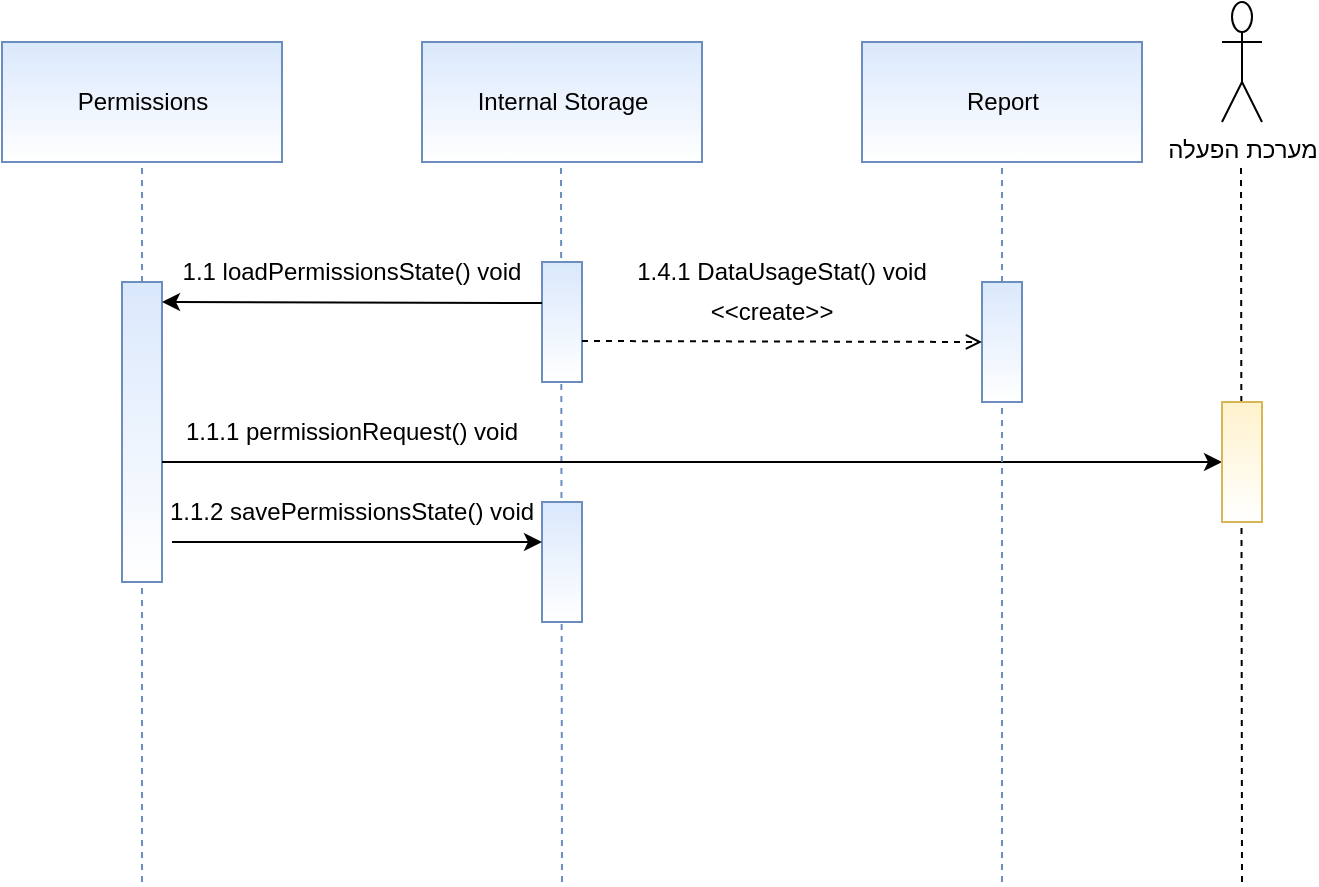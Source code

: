 <mxfile version="16.5.1" type="device"><diagram id="5tRhuL5AFnHsnhjPyixd" name="Page-1"><mxGraphModel dx="1038" dy="649" grid="1" gridSize="10" guides="1" tooltips="1" connect="1" arrows="1" fold="1" page="1" pageScale="1" pageWidth="850" pageHeight="1100" math="0" shadow="0"><root><mxCell id="0"/><mxCell id="1" parent="0"/><mxCell id="jMo0itdC5E_4t-8wCf8_-5" value="Permissions" style="html=1;dropTarget=0;fillColor=#dae8fc;strokeColor=#6c8ebf;gradientColor=#ffffff;" parent="1" vertex="1"><mxGeometry x="70" y="80" width="140" height="60" as="geometry"/></mxCell><mxCell id="jMo0itdC5E_4t-8wCf8_-6" value="Internal Storage" style="html=1;dropTarget=0;fillColor=#dae8fc;strokeColor=#6c8ebf;gradientColor=#ffffff;" parent="1" vertex="1"><mxGeometry x="280" y="80" width="140" height="60" as="geometry"/></mxCell><mxCell id="jMo0itdC5E_4t-8wCf8_-7" value="" style="endArrow=none;dashed=1;html=1;rounded=0;entryX=0.5;entryY=1;entryDx=0;entryDy=0;fillColor=#dae8fc;strokeColor=#6c8ebf;startArrow=none;" parent="1" source="jMo0itdC5E_4t-8wCf8_-16" target="jMo0itdC5E_4t-8wCf8_-5" edge="1"><mxGeometry width="50" height="50" relative="1" as="geometry"><mxPoint x="140" y="681.6" as="sourcePoint"/><mxPoint x="130" y="300" as="targetPoint"/></mxGeometry></mxCell><mxCell id="jMo0itdC5E_4t-8wCf8_-8" value="" style="endArrow=none;dashed=1;html=1;rounded=0;entryX=0.5;entryY=1;entryDx=0;entryDy=0;fillColor=#dae8fc;strokeColor=#6c8ebf;" parent="1" edge="1"><mxGeometry width="50" height="50" relative="1" as="geometry"><mxPoint x="350" y="500" as="sourcePoint"/><mxPoint x="349.5" y="140" as="targetPoint"/></mxGeometry></mxCell><mxCell id="jMo0itdC5E_4t-8wCf8_-16" value="" style="rounded=0;whiteSpace=wrap;html=1;fillColor=#dae8fc;strokeColor=#6c8ebf;gradientColor=#ffffff;" parent="1" vertex="1"><mxGeometry x="130" y="200" width="20" height="150" as="geometry"/></mxCell><mxCell id="jMo0itdC5E_4t-8wCf8_-19" value="" style="endArrow=none;dashed=1;html=1;rounded=0;entryX=0.5;entryY=1;entryDx=0;entryDy=0;fillColor=#dae8fc;strokeColor=#6c8ebf;" parent="1" target="jMo0itdC5E_4t-8wCf8_-16" edge="1"><mxGeometry width="50" height="50" relative="1" as="geometry"><mxPoint x="140" y="500" as="sourcePoint"/><mxPoint x="140" y="140" as="targetPoint"/></mxGeometry></mxCell><mxCell id="jMo0itdC5E_4t-8wCf8_-20" value="" style="rounded=0;whiteSpace=wrap;html=1;fillColor=#dae8fc;strokeColor=#6c8ebf;gradientColor=#ffffff;" parent="1" vertex="1"><mxGeometry x="340" y="190" width="20" height="60" as="geometry"/></mxCell><mxCell id="jMo0itdC5E_4t-8wCf8_-21" value="" style="endArrow=classic;html=1;rounded=0;strokeColor=#000000;" parent="1" edge="1"><mxGeometry width="50" height="50" relative="1" as="geometry"><mxPoint x="340" y="210.5" as="sourcePoint"/><mxPoint x="150" y="210" as="targetPoint"/></mxGeometry></mxCell><mxCell id="jMo0itdC5E_4t-8wCf8_-22" value="1.1 loadPermissionsState() void" style="text;html=1;strokeColor=none;fillColor=none;align=center;verticalAlign=middle;whiteSpace=wrap;rounded=0;" parent="1" vertex="1"><mxGeometry x="150" y="180" width="190" height="30" as="geometry"/></mxCell><mxCell id="jMo0itdC5E_4t-8wCf8_-26" value="" style="rounded=0;whiteSpace=wrap;html=1;fillColor=#dae8fc;strokeColor=#6c8ebf;gradientColor=#ffffff;" parent="1" vertex="1"><mxGeometry x="340" y="310" width="20" height="60" as="geometry"/></mxCell><mxCell id="jMo0itdC5E_4t-8wCf8_-28" value="" style="endArrow=classic;html=1;rounded=0;strokeColor=#000000;exitX=1;exitY=0.25;exitDx=0;exitDy=0;entryX=1;entryY=1;entryDx=0;entryDy=0;" parent="1" target="jMo0itdC5E_4t-8wCf8_-29" edge="1"><mxGeometry width="50" height="50" relative="1" as="geometry"><mxPoint x="155" y="330" as="sourcePoint"/><mxPoint x="355" y="330" as="targetPoint"/></mxGeometry></mxCell><mxCell id="jMo0itdC5E_4t-8wCf8_-29" value="1.1.2 savePermissionsState() void" style="text;html=1;strokeColor=none;fillColor=none;align=center;verticalAlign=middle;whiteSpace=wrap;rounded=0;" parent="1" vertex="1"><mxGeometry x="150" y="300" width="190" height="30" as="geometry"/></mxCell><mxCell id="jMo0itdC5E_4t-8wCf8_-30" value="מערכת הפעלה" style="shape=umlActor;verticalLabelPosition=bottom;verticalAlign=top;html=1;outlineConnect=0;gradientColor=#ffffff;" parent="1" vertex="1"><mxGeometry x="680" y="60" width="20" height="60" as="geometry"/></mxCell><mxCell id="jMo0itdC5E_4t-8wCf8_-31" value="" style="endArrow=none;dashed=1;html=1;rounded=0;entryX=0.5;entryY=1;entryDx=0;entryDy=0;fillColor=#dae8fc;strokeColor=#000000;" parent="1" edge="1"><mxGeometry width="50" height="50" relative="1" as="geometry"><mxPoint x="690" y="500" as="sourcePoint"/><mxPoint x="689.5" y="140" as="targetPoint"/></mxGeometry></mxCell><mxCell id="jMo0itdC5E_4t-8wCf8_-33" value="" style="endArrow=classic;html=1;rounded=0;strokeColor=#000000;exitX=1;exitY=0.25;exitDx=0;exitDy=0;entryX=0;entryY=0.5;entryDx=0;entryDy=0;" parent="1" target="jMo0itdC5E_4t-8wCf8_-34" edge="1"><mxGeometry width="50" height="50" relative="1" as="geometry"><mxPoint x="150" y="290" as="sourcePoint"/><mxPoint x="490" y="290" as="targetPoint"/></mxGeometry></mxCell><mxCell id="jMo0itdC5E_4t-8wCf8_-34" value="" style="rounded=0;whiteSpace=wrap;html=1;fillColor=#fff2cc;strokeColor=#d6b656;gradientColor=#ffffff;" parent="1" vertex="1"><mxGeometry x="680" y="260" width="20" height="60" as="geometry"/></mxCell><mxCell id="jMo0itdC5E_4t-8wCf8_-35" value="1.1.1 permissionRequest() void" style="text;html=1;strokeColor=none;fillColor=none;align=center;verticalAlign=middle;whiteSpace=wrap;rounded=0;" parent="1" vertex="1"><mxGeometry x="150" y="260" width="190" height="30" as="geometry"/></mxCell><mxCell id="si3YKSlHBhDuyCiLWftq-1" value="Report" style="html=1;dropTarget=0;fillColor=#dae8fc;strokeColor=#6c8ebf;gradientColor=#ffffff;" parent="1" vertex="1"><mxGeometry x="500" y="80" width="140" height="60" as="geometry"/></mxCell><mxCell id="si3YKSlHBhDuyCiLWftq-2" value="" style="endArrow=none;dashed=1;html=1;rounded=0;entryX=0.5;entryY=1;entryDx=0;entryDy=0;fillColor=#dae8fc;strokeColor=#6c8ebf;startArrow=none;" parent="1" source="si3YKSlHBhDuyCiLWftq-3" target="si3YKSlHBhDuyCiLWftq-1" edge="1"><mxGeometry width="50" height="50" relative="1" as="geometry"><mxPoint x="570" y="681.6" as="sourcePoint"/><mxPoint x="560" y="300" as="targetPoint"/></mxGeometry></mxCell><mxCell id="si3YKSlHBhDuyCiLWftq-3" value="" style="rounded=0;whiteSpace=wrap;html=1;fillColor=#dae8fc;strokeColor=#6c8ebf;gradientColor=#ffffff;" parent="1" vertex="1"><mxGeometry x="560" y="200" width="20" height="60" as="geometry"/></mxCell><mxCell id="si3YKSlHBhDuyCiLWftq-4" value="" style="endArrow=none;dashed=1;html=1;rounded=0;entryX=0.5;entryY=1;entryDx=0;entryDy=0;fillColor=#dae8fc;strokeColor=#6c8ebf;" parent="1" target="si3YKSlHBhDuyCiLWftq-3" edge="1"><mxGeometry width="50" height="50" relative="1" as="geometry"><mxPoint x="570" y="500" as="sourcePoint"/><mxPoint x="570" y="140" as="targetPoint"/></mxGeometry></mxCell><mxCell id="si3YKSlHBhDuyCiLWftq-5" value="" style="endArrow=open;html=1;rounded=0;strokeColor=#000000;exitX=1;exitY=0.25;exitDx=0;exitDy=0;entryX=0;entryY=0.5;entryDx=0;entryDy=0;endFill=0;dashed=1;" parent="1" target="si3YKSlHBhDuyCiLWftq-3" edge="1"><mxGeometry width="50" height="50" relative="1" as="geometry"><mxPoint x="360" y="229.5" as="sourcePoint"/><mxPoint x="545" y="229.5" as="targetPoint"/></mxGeometry></mxCell><mxCell id="si3YKSlHBhDuyCiLWftq-7" value="&amp;lt;&amp;lt;create&amp;gt;&amp;gt;" style="text;html=1;strokeColor=none;fillColor=none;align=center;verticalAlign=middle;whiteSpace=wrap;rounded=0;" parent="1" vertex="1"><mxGeometry x="425" y="200" width="60" height="30" as="geometry"/></mxCell><mxCell id="si3YKSlHBhDuyCiLWftq-8" value="1.4.1 DataUsageStat() void" style="text;html=1;strokeColor=none;fillColor=none;align=center;verticalAlign=middle;whiteSpace=wrap;rounded=0;" parent="1" vertex="1"><mxGeometry x="360" y="180" width="200" height="30" as="geometry"/></mxCell></root></mxGraphModel></diagram></mxfile>